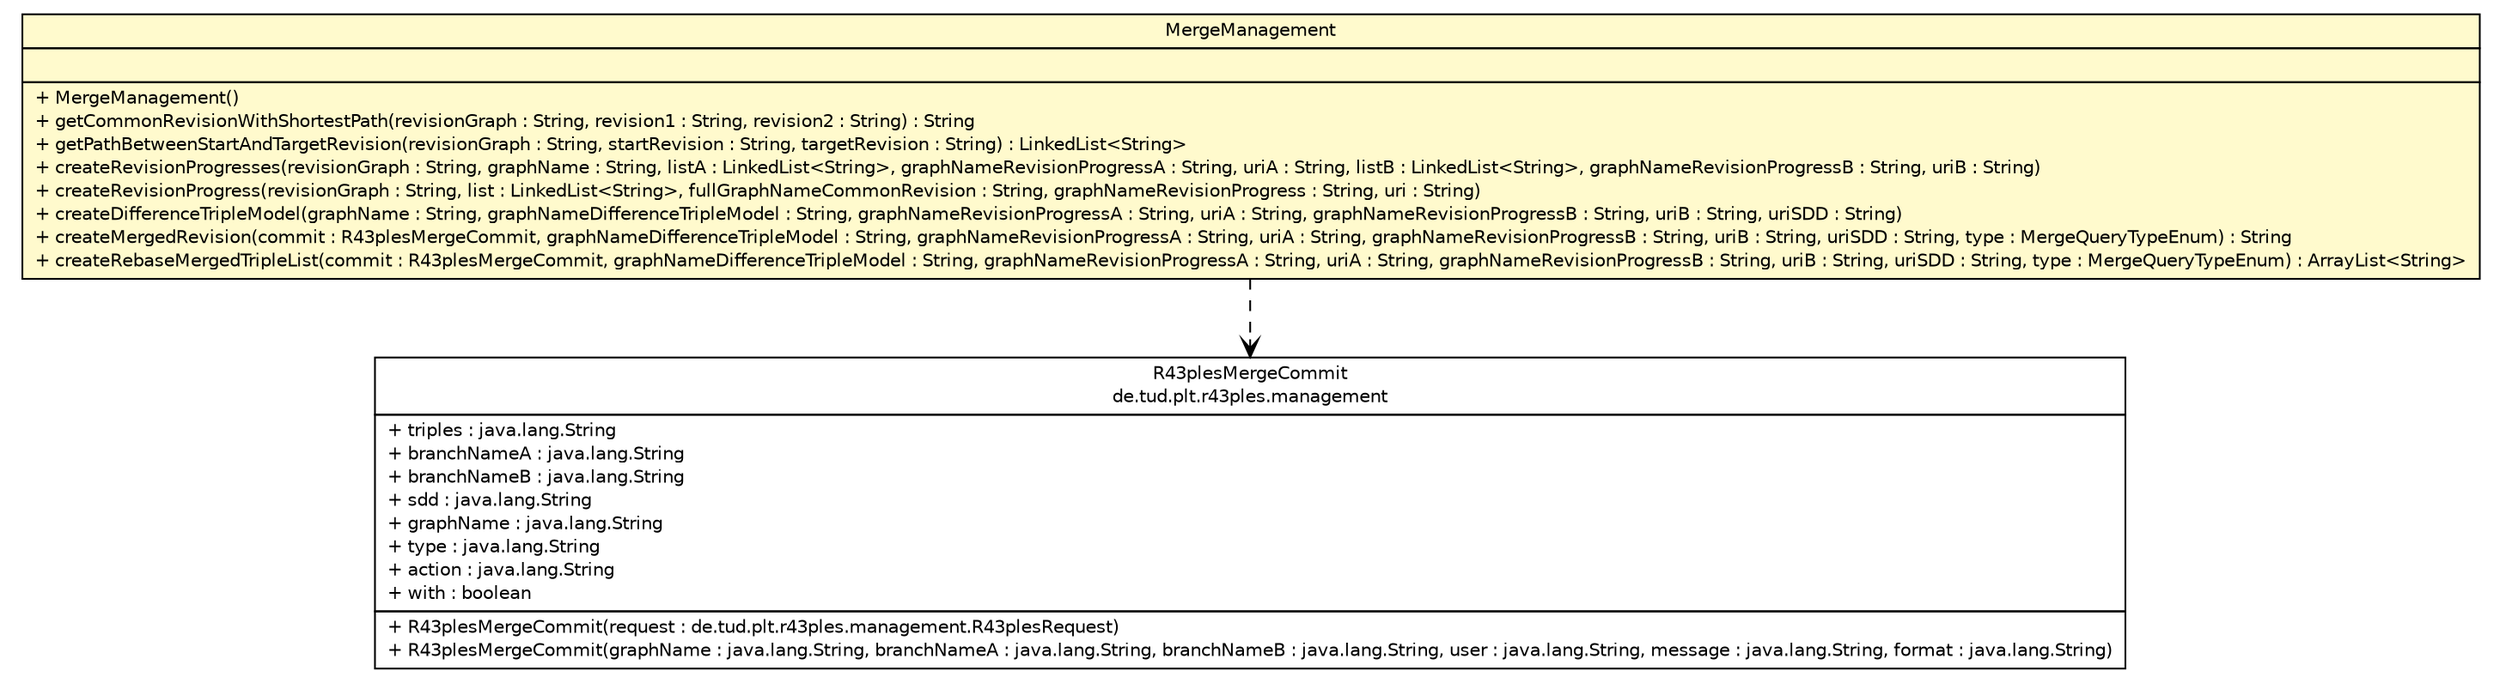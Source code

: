 #!/usr/local/bin/dot
#
# Class diagram 
# Generated by UMLGraph version R5_6-24-gf6e263 (http://www.umlgraph.org/)
#

digraph G {
	edge [fontname="Helvetica",fontsize=10,labelfontname="Helvetica",labelfontsize=10];
	node [fontname="Helvetica",fontsize=10,shape=plaintext];
	nodesep=0.25;
	ranksep=0.5;
	// de.tud.plt.r43ples.management.R43plesMergeCommit
	c3157 [label=<<table title="de.tud.plt.r43ples.management.R43plesMergeCommit" border="0" cellborder="1" cellspacing="0" cellpadding="2" port="p" href="../management/R43plesMergeCommit.html">
		<tr><td><table border="0" cellspacing="0" cellpadding="1">
<tr><td align="center" balign="center"> R43plesMergeCommit </td></tr>
<tr><td align="center" balign="center"> de.tud.plt.r43ples.management </td></tr>
		</table></td></tr>
		<tr><td><table border="0" cellspacing="0" cellpadding="1">
<tr><td align="left" balign="left"> + triples : java.lang.String </td></tr>
<tr><td align="left" balign="left"> + branchNameA : java.lang.String </td></tr>
<tr><td align="left" balign="left"> + branchNameB : java.lang.String </td></tr>
<tr><td align="left" balign="left"> + sdd : java.lang.String </td></tr>
<tr><td align="left" balign="left"> + graphName : java.lang.String </td></tr>
<tr><td align="left" balign="left"> + type : java.lang.String </td></tr>
<tr><td align="left" balign="left"> + action : java.lang.String </td></tr>
<tr><td align="left" balign="left"> + with : boolean </td></tr>
		</table></td></tr>
		<tr><td><table border="0" cellspacing="0" cellpadding="1">
<tr><td align="left" balign="left"> + R43plesMergeCommit(request : de.tud.plt.r43ples.management.R43plesRequest) </td></tr>
<tr><td align="left" balign="left"> + R43plesMergeCommit(graphName : java.lang.String, branchNameA : java.lang.String, branchNameB : java.lang.String, user : java.lang.String, message : java.lang.String, format : java.lang.String) </td></tr>
		</table></td></tr>
		</table>>, URL="../management/R43plesMergeCommit.html", fontname="Helvetica", fontcolor="black", fontsize=10.0];
	// de.tud.plt.r43ples.merging.MergeManagement
	c3170 [label=<<table title="de.tud.plt.r43ples.merging.MergeManagement" border="0" cellborder="1" cellspacing="0" cellpadding="2" port="p" bgcolor="lemonChiffon" href="./MergeManagement.html">
		<tr><td><table border="0" cellspacing="0" cellpadding="1">
<tr><td align="center" balign="center"> MergeManagement </td></tr>
		</table></td></tr>
		<tr><td><table border="0" cellspacing="0" cellpadding="1">
<tr><td align="left" balign="left">  </td></tr>
		</table></td></tr>
		<tr><td><table border="0" cellspacing="0" cellpadding="1">
<tr><td align="left" balign="left"> + MergeManagement() </td></tr>
<tr><td align="left" balign="left"> + getCommonRevisionWithShortestPath(revisionGraph : String, revision1 : String, revision2 : String) : String </td></tr>
<tr><td align="left" balign="left"> + getPathBetweenStartAndTargetRevision(revisionGraph : String, startRevision : String, targetRevision : String) : LinkedList&lt;String&gt; </td></tr>
<tr><td align="left" balign="left"> + createRevisionProgresses(revisionGraph : String, graphName : String, listA : LinkedList&lt;String&gt;, graphNameRevisionProgressA : String, uriA : String, listB : LinkedList&lt;String&gt;, graphNameRevisionProgressB : String, uriB : String) </td></tr>
<tr><td align="left" balign="left"> + createRevisionProgress(revisionGraph : String, list : LinkedList&lt;String&gt;, fullGraphNameCommonRevision : String, graphNameRevisionProgress : String, uri : String) </td></tr>
<tr><td align="left" balign="left"> + createDifferenceTripleModel(graphName : String, graphNameDifferenceTripleModel : String, graphNameRevisionProgressA : String, uriA : String, graphNameRevisionProgressB : String, uriB : String, uriSDD : String) </td></tr>
<tr><td align="left" balign="left"> + createMergedRevision(commit : R43plesMergeCommit, graphNameDifferenceTripleModel : String, graphNameRevisionProgressA : String, uriA : String, graphNameRevisionProgressB : String, uriB : String, uriSDD : String, type : MergeQueryTypeEnum) : String </td></tr>
<tr><td align="left" balign="left"> + createRebaseMergedTripleList(commit : R43plesMergeCommit, graphNameDifferenceTripleModel : String, graphNameRevisionProgressA : String, uriA : String, graphNameRevisionProgressB : String, uriB : String, uriSDD : String, type : MergeQueryTypeEnum) : ArrayList&lt;String&gt; </td></tr>
		</table></td></tr>
		</table>>, URL="./MergeManagement.html", fontname="Helvetica", fontcolor="black", fontsize=10.0];
	// de.tud.plt.r43ples.merging.MergeManagement DEPEND de.tud.plt.r43ples.management.R43plesMergeCommit
	c3170:p -> c3157:p [taillabel="", label="", headlabel="", fontname="Helvetica", fontcolor="black", fontsize=10.0, color="black", arrowhead=open, style=dashed];
}

